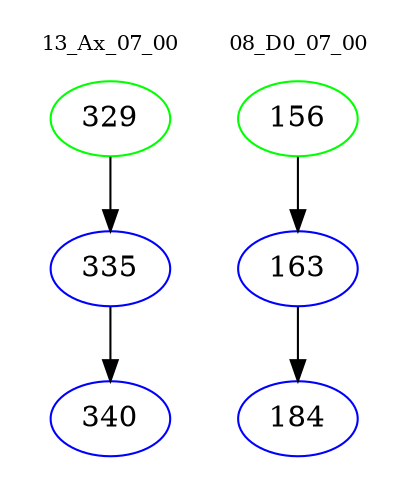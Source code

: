 digraph{
subgraph cluster_0 {
color = white
label = "13_Ax_07_00";
fontsize=10;
T0_329 [label="329", color="green"]
T0_329 -> T0_335 [color="black"]
T0_335 [label="335", color="blue"]
T0_335 -> T0_340 [color="black"]
T0_340 [label="340", color="blue"]
}
subgraph cluster_1 {
color = white
label = "08_D0_07_00";
fontsize=10;
T1_156 [label="156", color="green"]
T1_156 -> T1_163 [color="black"]
T1_163 [label="163", color="blue"]
T1_163 -> T1_184 [color="black"]
T1_184 [label="184", color="blue"]
}
}
